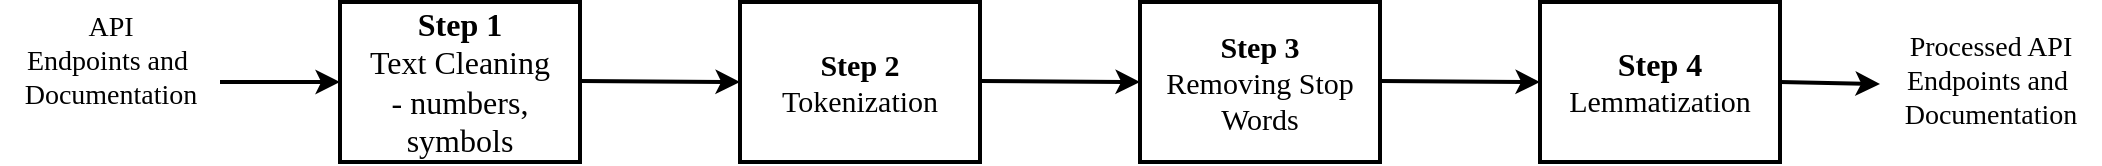 <mxfile version="25.0.3">
  <diagram name="Page-1" id="SU60sq1JpARpPboAShl4">
    <mxGraphModel dx="1434" dy="746" grid="1" gridSize="10" guides="1" tooltips="1" connect="1" arrows="1" fold="1" page="1" pageScale="1" pageWidth="1100" pageHeight="850" math="0" shadow="0">
      <root>
        <mxCell id="0" />
        <mxCell id="1" parent="0" />
        <mxCell id="SRh0s-oIHB4yDXquQM8V-11" value="&lt;span style=&quot;border-color: var(--border-color); font-size: 15px;&quot;&gt;&lt;b style=&quot;font-size: 15px;&quot;&gt;Step 2&lt;/b&gt;&lt;/span&gt;&lt;font style=&quot;font-size: 15px;&quot;&gt;&lt;span style=&quot;font-size: 15px;&quot;&gt;&lt;br style=&quot;font-size: 15px;&quot;&gt;&lt;/span&gt;&lt;/font&gt;&lt;div style=&quot;font-size: 15px;&quot;&gt;Tokenization&lt;/div&gt;" style="rounded=0;whiteSpace=wrap;html=1;strokeWidth=2;container=0;fontStyle=0;fontFamily=Times New Roman;fontSize=15;" parent="1" vertex="1">
          <mxGeometry x="400" y="440" width="120" height="80" as="geometry" />
        </mxCell>
        <mxCell id="MPG2LtDlFFUvsX0TWPEw-2" value="&lt;font style=&quot;font-size: 16px;&quot;&gt;&lt;b style=&quot;&quot;&gt;Step 1&lt;/b&gt;&lt;/font&gt;&lt;div style=&quot;font-size: 16px;&quot;&gt;Text Cleaning&lt;/div&gt;&lt;div style=&quot;font-size: 16px;&quot;&gt;- numbers, symbols&lt;/div&gt;" style="rounded=0;whiteSpace=wrap;html=1;strokeWidth=2;container=0;fontStyle=0;fontFamily=Times New Roman;fontSize=15;" parent="1" vertex="1">
          <mxGeometry x="200" y="440" width="120" height="80" as="geometry" />
        </mxCell>
        <mxCell id="MPG2LtDlFFUvsX0TWPEw-14" value="API&lt;div style=&quot;font-size: 14px;&quot;&gt;Endpoints and&amp;nbsp;&lt;/div&gt;&lt;div style=&quot;font-size: 14px;&quot;&gt;Documentation&lt;/div&gt;" style="text;html=1;align=center;verticalAlign=middle;resizable=0;points=[];autosize=1;strokeColor=none;fillColor=none;fontFamily=Times New Roman;fontSize=14;" parent="1" vertex="1">
          <mxGeometry x="30" y="440" width="110" height="60" as="geometry" />
        </mxCell>
        <mxCell id="BFQiofP_KVZzvKJwiqv2-1" value="&lt;span style=&quot;border-color: var(--border-color); font-size: 15px;&quot;&gt;&lt;b style=&quot;font-size: 15px;&quot;&gt;Step 3&lt;/b&gt;&lt;/span&gt;&lt;font style=&quot;font-size: 15px;&quot;&gt;&lt;span style=&quot;font-size: 15px;&quot;&gt;&lt;br style=&quot;font-size: 15px;&quot;&gt;&lt;/span&gt;&lt;/font&gt;&lt;div style=&quot;font-size: 15px;&quot;&gt;Removing Stop Words&lt;/div&gt;" style="rounded=0;whiteSpace=wrap;html=1;strokeWidth=2;container=0;fontStyle=0;fontFamily=Times New Roman;fontSize=15;" parent="1" vertex="1">
          <mxGeometry x="600" y="440" width="120" height="80" as="geometry" />
        </mxCell>
        <mxCell id="BFQiofP_KVZzvKJwiqv2-2" value="&lt;font style=&quot;font-size: 16px;&quot;&gt;&lt;b style=&quot;&quot;&gt;Step 4&lt;/b&gt;&lt;/font&gt;&lt;div&gt;Lemmatization&lt;/div&gt;" style="rounded=0;whiteSpace=wrap;html=1;strokeWidth=2;container=0;fontStyle=0;fontFamily=Times New Roman;fontSize=15;" parent="1" vertex="1">
          <mxGeometry x="800" y="440" width="120" height="80" as="geometry" />
        </mxCell>
        <mxCell id="BFQiofP_KVZzvKJwiqv2-17" value="" style="endArrow=classic;html=1;rounded=0;entryX=0;entryY=0.5;entryDx=0;entryDy=0;strokeWidth=2;" parent="1" target="MPG2LtDlFFUvsX0TWPEw-2" edge="1">
          <mxGeometry width="50" height="50" relative="1" as="geometry">
            <mxPoint x="140" y="480" as="sourcePoint" />
            <mxPoint x="70" y="425" as="targetPoint" />
          </mxGeometry>
        </mxCell>
        <mxCell id="BFQiofP_KVZzvKJwiqv2-18" value="" style="endArrow=classic;html=1;rounded=0;strokeWidth=2;" parent="1" edge="1">
          <mxGeometry width="50" height="50" relative="1" as="geometry">
            <mxPoint x="320" y="479.5" as="sourcePoint" />
            <mxPoint x="400" y="480" as="targetPoint" />
          </mxGeometry>
        </mxCell>
        <mxCell id="BFQiofP_KVZzvKJwiqv2-19" value="" style="endArrow=classic;html=1;rounded=0;strokeWidth=2;" parent="1" edge="1">
          <mxGeometry width="50" height="50" relative="1" as="geometry">
            <mxPoint x="520" y="479.5" as="sourcePoint" />
            <mxPoint x="600" y="480" as="targetPoint" />
          </mxGeometry>
        </mxCell>
        <mxCell id="BFQiofP_KVZzvKJwiqv2-20" value="" style="endArrow=classic;html=1;rounded=0;strokeWidth=2;" parent="1" edge="1">
          <mxGeometry width="50" height="50" relative="1" as="geometry">
            <mxPoint x="720" y="479.5" as="sourcePoint" />
            <mxPoint x="800" y="480" as="targetPoint" />
          </mxGeometry>
        </mxCell>
        <mxCell id="BFQiofP_KVZzvKJwiqv2-21" value="" style="endArrow=classic;html=1;rounded=0;strokeWidth=2;" parent="1" edge="1">
          <mxGeometry width="50" height="50" relative="1" as="geometry">
            <mxPoint x="920" y="480" as="sourcePoint" />
            <mxPoint x="970" y="481" as="targetPoint" />
          </mxGeometry>
        </mxCell>
        <mxCell id="eMt38RnSDZxBj6zJzuzc-1" value="Processed API&lt;div style=&quot;font-size: 14px;&quot;&gt;Endpoints and&amp;nbsp;&lt;/div&gt;&lt;div style=&quot;font-size: 14px;&quot;&gt;Documentation&lt;/div&gt;" style="text;html=1;align=center;verticalAlign=middle;resizable=0;points=[];autosize=1;strokeColor=none;fillColor=none;fontFamily=Times New Roman;fontSize=14;" parent="1" vertex="1">
          <mxGeometry x="970" y="450" width="110" height="60" as="geometry" />
        </mxCell>
      </root>
    </mxGraphModel>
  </diagram>
</mxfile>
